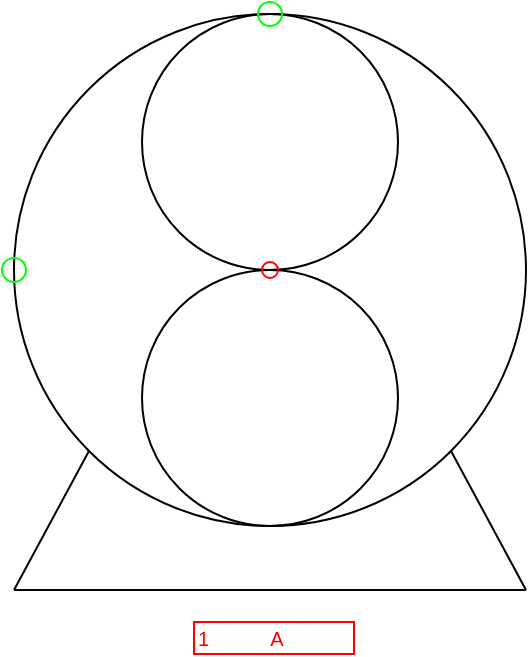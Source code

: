 <mxfile compressed="false" version="21.2.1" type="device">
  <diagram name="PP003A" id="ktzcWRk09WoIoVPCdjO1">
    <mxGraphModel dx="139" dy="81" grid="1" gridSize="2" guides="1" tooltips="1" connect="1" arrows="1" fold="1" page="1" pageScale="1" pageWidth="1169" pageHeight="827" math="0" shadow="0">
      <root>
        <mxCell id="jJQzU4BoMoTkraNRytwX-0" />
        <mxCell id="jJQzU4BoMoTkraNRytwX-135" value="Label" style="locked=1;" parent="jJQzU4BoMoTkraNRytwX-0" />
        <object label="%LabelLines%&amp;nbsp; &amp;nbsp; &amp;nbsp; &amp;nbsp; &amp;nbsp; &amp;nbsp;%LabelIndex%" placeholders="1" LabelLines="1" LabelIndex="A" id="QI-umH4XjigS9i3krxAK-0">
          <mxCell style="rounded=0;whiteSpace=wrap;html=1;fillColor=none;strokeColor=#FF0000;fontColor=#FF0000;fontSize=10;align=left;noLabel=0;" vertex="1" parent="jJQzU4BoMoTkraNRytwX-135">
            <mxGeometry x="330" y="400" width="80" height="16" as="geometry" />
          </mxCell>
        </object>
        <object label="Symbol" Width="16" Height="18" UoM="mm" id="jJQzU4BoMoTkraNRytwX-138">
          <mxCell style="locked=1;" parent="jJQzU4BoMoTkraNRytwX-0" />
        </object>
        <mxCell id="yW8LbLtKJexEcO62kJz7-2" value="" style="ellipse;whiteSpace=wrap;html=1;aspect=fixed;fillColor=none;" parent="jJQzU4BoMoTkraNRytwX-138" vertex="1">
          <mxGeometry x="240" y="96" width="256" height="256" as="geometry" />
        </mxCell>
        <mxCell id="SMwHsykcH-rovEfNC54i-0" value="" style="endArrow=none;html=1;rounded=0;" parent="jJQzU4BoMoTkraNRytwX-138" edge="1">
          <mxGeometry width="50" height="50" relative="1" as="geometry">
            <mxPoint x="240" y="384" as="sourcePoint" />
            <mxPoint x="496" y="384" as="targetPoint" />
          </mxGeometry>
        </mxCell>
        <mxCell id="SMwHsykcH-rovEfNC54i-1" value="" style="endArrow=none;html=1;rounded=0;entryX=0;entryY=1;entryDx=0;entryDy=0;" parent="jJQzU4BoMoTkraNRytwX-138" target="yW8LbLtKJexEcO62kJz7-2" edge="1">
          <mxGeometry width="50" height="50" relative="1" as="geometry">
            <mxPoint x="240" y="384" as="sourcePoint" />
            <mxPoint x="608" y="374" as="targetPoint" />
          </mxGeometry>
        </mxCell>
        <mxCell id="SMwHsykcH-rovEfNC54i-2" value="" style="endArrow=none;html=1;rounded=0;entryX=1;entryY=1;entryDx=0;entryDy=0;" parent="jJQzU4BoMoTkraNRytwX-138" target="yW8LbLtKJexEcO62kJz7-2" edge="1">
          <mxGeometry width="50" height="50" relative="1" as="geometry">
            <mxPoint x="496" y="384" as="sourcePoint" />
            <mxPoint x="608" y="374" as="targetPoint" />
          </mxGeometry>
        </mxCell>
        <mxCell id="24SD1WiaJDib_HkMoF_u-0" value="" style="ellipse;whiteSpace=wrap;html=1;aspect=fixed;fillColor=none;" parent="jJQzU4BoMoTkraNRytwX-138" vertex="1">
          <mxGeometry x="304" y="96" width="128" height="128" as="geometry" />
        </mxCell>
        <mxCell id="24SD1WiaJDib_HkMoF_u-1" value="" style="ellipse;whiteSpace=wrap;html=1;aspect=fixed;fillColor=none;" parent="jJQzU4BoMoTkraNRytwX-138" vertex="1">
          <mxGeometry x="304" y="224" width="128" height="128" as="geometry" />
        </mxCell>
        <mxCell id="jJQzU4BoMoTkraNRytwX-124" value="Connection" style="" parent="jJQzU4BoMoTkraNRytwX-0" />
        <object label="Connection" PipingConnector="Y" LabelConnector="N" SignalConnector="N" Direction="180" id="jJQzU4BoMoTkraNRytwX-125">
          <mxCell style="vsdxID=1407;fillColor=none;gradientColor=none;shape=stencil(rVFbDsIgEDwNnyQU4glqvcfGblsilmZBS28vZGMsxg9j/JvZmX1kR5g2TLCg0CpE8hdcbR8nYY5CaztPSDZmJEwnTDt4wpH8be6ZL1CcBV39vUxI3KdKh1YbswPTEzuBzlmiVGmKau9zUKM+jlJJQrJBko8QrZ+rrQ5oRJnXyMHBWElhRVx25ebnw/5zVvPFWRm83jxY5zilvf4eSy5xpKZ7AA==);strokeColor=#00FF00;strokeWidth=1;points=[[0.5,0.5,0,0,0]];labelBackgroundColor=none;rounded=0;html=1;whiteSpace=wrap;aspect=fixed;noLabel=1;snapToPoint=1;container=0;fontSize=16;" parent="jJQzU4BoMoTkraNRytwX-124" vertex="1">
            <mxGeometry x="234" y="218" width="12" height="12" as="geometry" />
          </mxCell>
        </object>
        <object label="Connection" PipingConnector="Y" LabelConnector="N" SignalConnector="N" Direction="0" id="WmMu_xjI6wHRPddwixqc-0">
          <mxCell style="vsdxID=1407;fillColor=none;gradientColor=none;shape=stencil(rVFbDsIgEDwNnyQU4glqvcfGblsilmZBS28vZGMsxg9j/JvZmX1kR5g2TLCg0CpE8hdcbR8nYY5CaztPSDZmJEwnTDt4wpH8be6ZL1CcBV39vUxI3KdKh1YbswPTEzuBzlmiVGmKau9zUKM+jlJJQrJBko8QrZ+rrQ5oRJnXyMHBWElhRVx25ebnw/5zVvPFWRm83jxY5zilvf4eSy5xpKZ7AA==);strokeColor=#00FF00;strokeWidth=1;points=[[0.5,0.5,0,0,0]];labelBackgroundColor=none;rounded=0;html=1;whiteSpace=wrap;aspect=fixed;noLabel=1;snapToPoint=1;container=0;fontSize=16;" parent="jJQzU4BoMoTkraNRytwX-124" vertex="1">
            <mxGeometry x="362" y="90" width="12" height="12" as="geometry" />
          </mxCell>
        </object>
        <mxCell id="jJQzU4BoMoTkraNRytwX-136" value="Origo" style="locked=1;" parent="jJQzU4BoMoTkraNRytwX-0" />
        <object label="origo" id="jJQzU4BoMoTkraNRytwX-137">
          <mxCell style="vsdxID=1407;fillColor=none;gradientColor=none;shape=stencil(rVFbDsIgEDwNnyQU4glqvcfGblsilmZBS28vZGMsxg9j/JvZmX1kR5g2TLCg0CpE8hdcbR8nYY5CaztPSDZmJEwnTDt4wpH8be6ZL1CcBV39vUxI3KdKh1YbswPTEzuBzlmiVGmKau9zUKM+jlJJQrJBko8QrZ+rrQ5oRJnXyMHBWElhRVx25ebnw/5zVvPFWRm83jxY5zilvf4eSy5xpKZ7AA==);strokeColor=#ff0000;strokeWidth=1;points=[[0.5,0.5,0,0,0]];labelBackgroundColor=none;rounded=0;html=1;whiteSpace=wrap;aspect=fixed;noLabel=1;snapToPoint=1;" parent="jJQzU4BoMoTkraNRytwX-136" vertex="1">
            <mxGeometry x="364" y="220" width="8" height="8" as="geometry" />
          </mxCell>
        </object>
      </root>
    </mxGraphModel>
  </diagram>
</mxfile>
